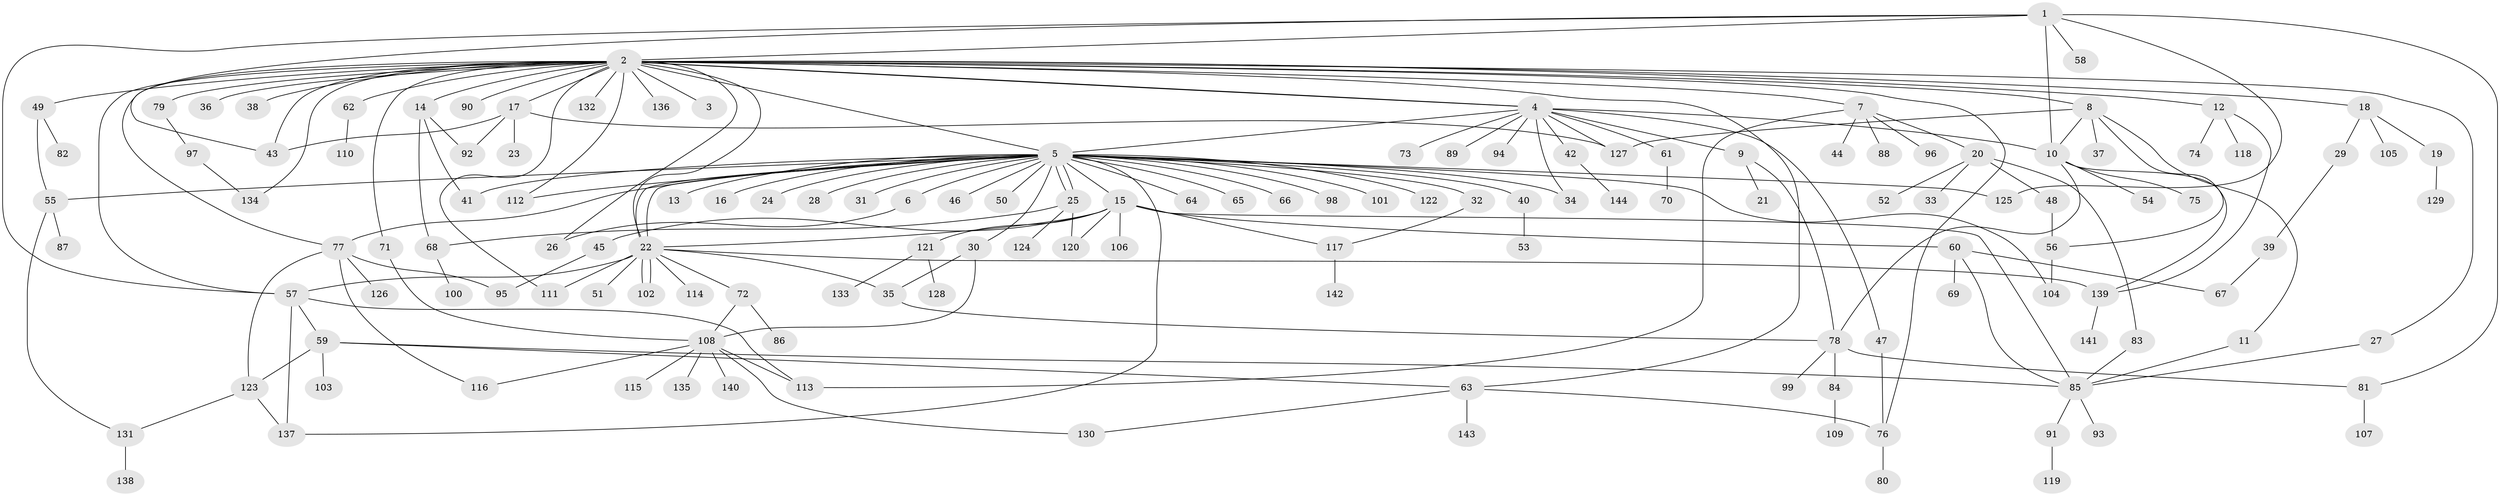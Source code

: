 // coarse degree distribution, {37: 0.017543859649122806, 1: 0.5087719298245614, 6: 0.07017543859649122, 8: 0.017543859649122806, 4: 0.05263157894736842, 9: 0.017543859649122806, 5: 0.03508771929824561, 2: 0.17543859649122806, 3: 0.07017543859649122, 7: 0.017543859649122806, 10: 0.017543859649122806}
// Generated by graph-tools (version 1.1) at 2025/18/03/04/25 18:18:21]
// undirected, 144 vertices, 199 edges
graph export_dot {
graph [start="1"]
  node [color=gray90,style=filled];
  1;
  2;
  3;
  4;
  5;
  6;
  7;
  8;
  9;
  10;
  11;
  12;
  13;
  14;
  15;
  16;
  17;
  18;
  19;
  20;
  21;
  22;
  23;
  24;
  25;
  26;
  27;
  28;
  29;
  30;
  31;
  32;
  33;
  34;
  35;
  36;
  37;
  38;
  39;
  40;
  41;
  42;
  43;
  44;
  45;
  46;
  47;
  48;
  49;
  50;
  51;
  52;
  53;
  54;
  55;
  56;
  57;
  58;
  59;
  60;
  61;
  62;
  63;
  64;
  65;
  66;
  67;
  68;
  69;
  70;
  71;
  72;
  73;
  74;
  75;
  76;
  77;
  78;
  79;
  80;
  81;
  82;
  83;
  84;
  85;
  86;
  87;
  88;
  89;
  90;
  91;
  92;
  93;
  94;
  95;
  96;
  97;
  98;
  99;
  100;
  101;
  102;
  103;
  104;
  105;
  106;
  107;
  108;
  109;
  110;
  111;
  112;
  113;
  114;
  115;
  116;
  117;
  118;
  119;
  120;
  121;
  122;
  123;
  124;
  125;
  126;
  127;
  128;
  129;
  130;
  131;
  132;
  133;
  134;
  135;
  136;
  137;
  138;
  139;
  140;
  141;
  142;
  143;
  144;
  1 -- 2;
  1 -- 10;
  1 -- 43;
  1 -- 57;
  1 -- 58;
  1 -- 81;
  1 -- 125;
  2 -- 3;
  2 -- 4;
  2 -- 4;
  2 -- 5;
  2 -- 7;
  2 -- 8;
  2 -- 12;
  2 -- 14;
  2 -- 17;
  2 -- 18;
  2 -- 22;
  2 -- 26;
  2 -- 27;
  2 -- 36;
  2 -- 38;
  2 -- 43;
  2 -- 49;
  2 -- 57;
  2 -- 62;
  2 -- 63;
  2 -- 71;
  2 -- 76;
  2 -- 77;
  2 -- 79;
  2 -- 90;
  2 -- 111;
  2 -- 112;
  2 -- 132;
  2 -- 134;
  2 -- 136;
  4 -- 5;
  4 -- 9;
  4 -- 10;
  4 -- 34;
  4 -- 42;
  4 -- 47;
  4 -- 61;
  4 -- 73;
  4 -- 89;
  4 -- 94;
  4 -- 127;
  5 -- 6;
  5 -- 13;
  5 -- 15;
  5 -- 16;
  5 -- 22;
  5 -- 22;
  5 -- 24;
  5 -- 25;
  5 -- 25;
  5 -- 28;
  5 -- 30;
  5 -- 31;
  5 -- 32;
  5 -- 34;
  5 -- 40;
  5 -- 41;
  5 -- 46;
  5 -- 50;
  5 -- 55;
  5 -- 64;
  5 -- 65;
  5 -- 66;
  5 -- 77;
  5 -- 98;
  5 -- 101;
  5 -- 104;
  5 -- 112;
  5 -- 122;
  5 -- 125;
  5 -- 137;
  6 -- 26;
  7 -- 20;
  7 -- 44;
  7 -- 88;
  7 -- 96;
  7 -- 113;
  8 -- 10;
  8 -- 11;
  8 -- 37;
  8 -- 56;
  8 -- 127;
  9 -- 21;
  9 -- 78;
  10 -- 54;
  10 -- 75;
  10 -- 78;
  10 -- 139;
  11 -- 85;
  12 -- 74;
  12 -- 118;
  12 -- 139;
  14 -- 41;
  14 -- 68;
  14 -- 92;
  15 -- 22;
  15 -- 45;
  15 -- 60;
  15 -- 85;
  15 -- 106;
  15 -- 117;
  15 -- 120;
  15 -- 121;
  17 -- 23;
  17 -- 43;
  17 -- 92;
  17 -- 127;
  18 -- 19;
  18 -- 29;
  18 -- 105;
  19 -- 129;
  20 -- 33;
  20 -- 48;
  20 -- 52;
  20 -- 83;
  22 -- 35;
  22 -- 51;
  22 -- 57;
  22 -- 72;
  22 -- 102;
  22 -- 102;
  22 -- 111;
  22 -- 114;
  22 -- 139;
  25 -- 68;
  25 -- 120;
  25 -- 124;
  27 -- 85;
  29 -- 39;
  30 -- 35;
  30 -- 108;
  32 -- 117;
  35 -- 78;
  39 -- 67;
  40 -- 53;
  42 -- 144;
  45 -- 95;
  47 -- 76;
  48 -- 56;
  49 -- 55;
  49 -- 82;
  55 -- 87;
  55 -- 131;
  56 -- 104;
  57 -- 59;
  57 -- 113;
  57 -- 137;
  59 -- 63;
  59 -- 85;
  59 -- 103;
  59 -- 123;
  60 -- 67;
  60 -- 69;
  60 -- 85;
  61 -- 70;
  62 -- 110;
  63 -- 76;
  63 -- 130;
  63 -- 143;
  68 -- 100;
  71 -- 108;
  72 -- 86;
  72 -- 108;
  76 -- 80;
  77 -- 95;
  77 -- 116;
  77 -- 123;
  77 -- 126;
  78 -- 81;
  78 -- 84;
  78 -- 99;
  79 -- 97;
  81 -- 107;
  83 -- 85;
  84 -- 109;
  85 -- 91;
  85 -- 93;
  91 -- 119;
  97 -- 134;
  108 -- 113;
  108 -- 115;
  108 -- 116;
  108 -- 130;
  108 -- 135;
  108 -- 140;
  117 -- 142;
  121 -- 128;
  121 -- 133;
  123 -- 131;
  123 -- 137;
  131 -- 138;
  139 -- 141;
}
